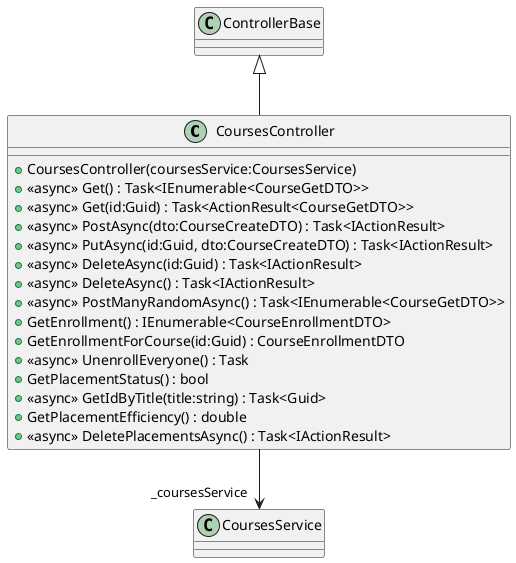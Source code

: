 @startuml
class CoursesController {
    + CoursesController(coursesService:CoursesService)
    + <<async>> Get() : Task<IEnumerable<CourseGetDTO>>
    + <<async>> Get(id:Guid) : Task<ActionResult<CourseGetDTO>>
    + <<async>> PostAsync(dto:CourseCreateDTO) : Task<IActionResult>
    + <<async>> PutAsync(id:Guid, dto:CourseCreateDTO) : Task<IActionResult>
    + <<async>> DeleteAsync(id:Guid) : Task<IActionResult>
    + <<async>> DeleteAsync() : Task<IActionResult>
    + <<async>> PostManyRandomAsync() : Task<IEnumerable<CourseGetDTO>>
    + GetEnrollment() : IEnumerable<CourseEnrollmentDTO>
    + GetEnrollmentForCourse(id:Guid) : CourseEnrollmentDTO
    + <<async>> UnenrollEveryone() : Task
    + GetPlacementStatus() : bool
    + <<async>> GetIdByTitle(title:string) : Task<Guid>
    + GetPlacementEfficiency() : double
    + <<async>> DeletePlacementsAsync() : Task<IActionResult>
}
ControllerBase <|-- CoursesController
CoursesController --> "_coursesService" CoursesService
@enduml
